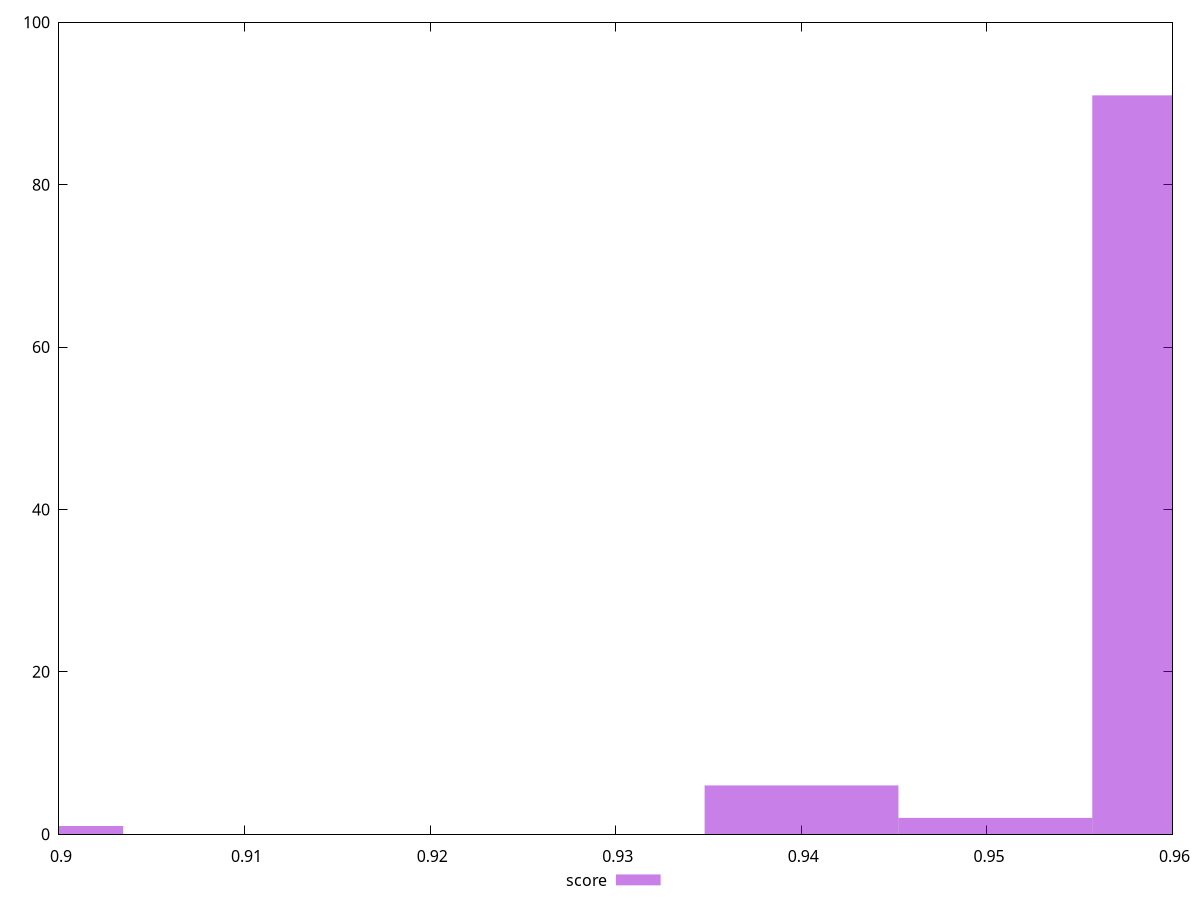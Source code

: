 reset

$score <<EOF
0.8982319331222195 1
0.9608992772935371 91
0.9504547199316509 2
0.9400101625697646 6
EOF

set key outside below
set boxwidth 0.010444557361886273
set xrange [0.9:0.96]
set yrange [0:100]
set trange [0:100]
set style fill transparent solid 0.5 noborder
set terminal svg size 640, 490 enhanced background rgb 'white'
set output "report_00026_2021-02-22T21:38:55.199Z/first-contentful-paint/samples/pages+cached+noadtech+nomedia/score/histogram.svg"

plot $score title "score" with boxes

reset
